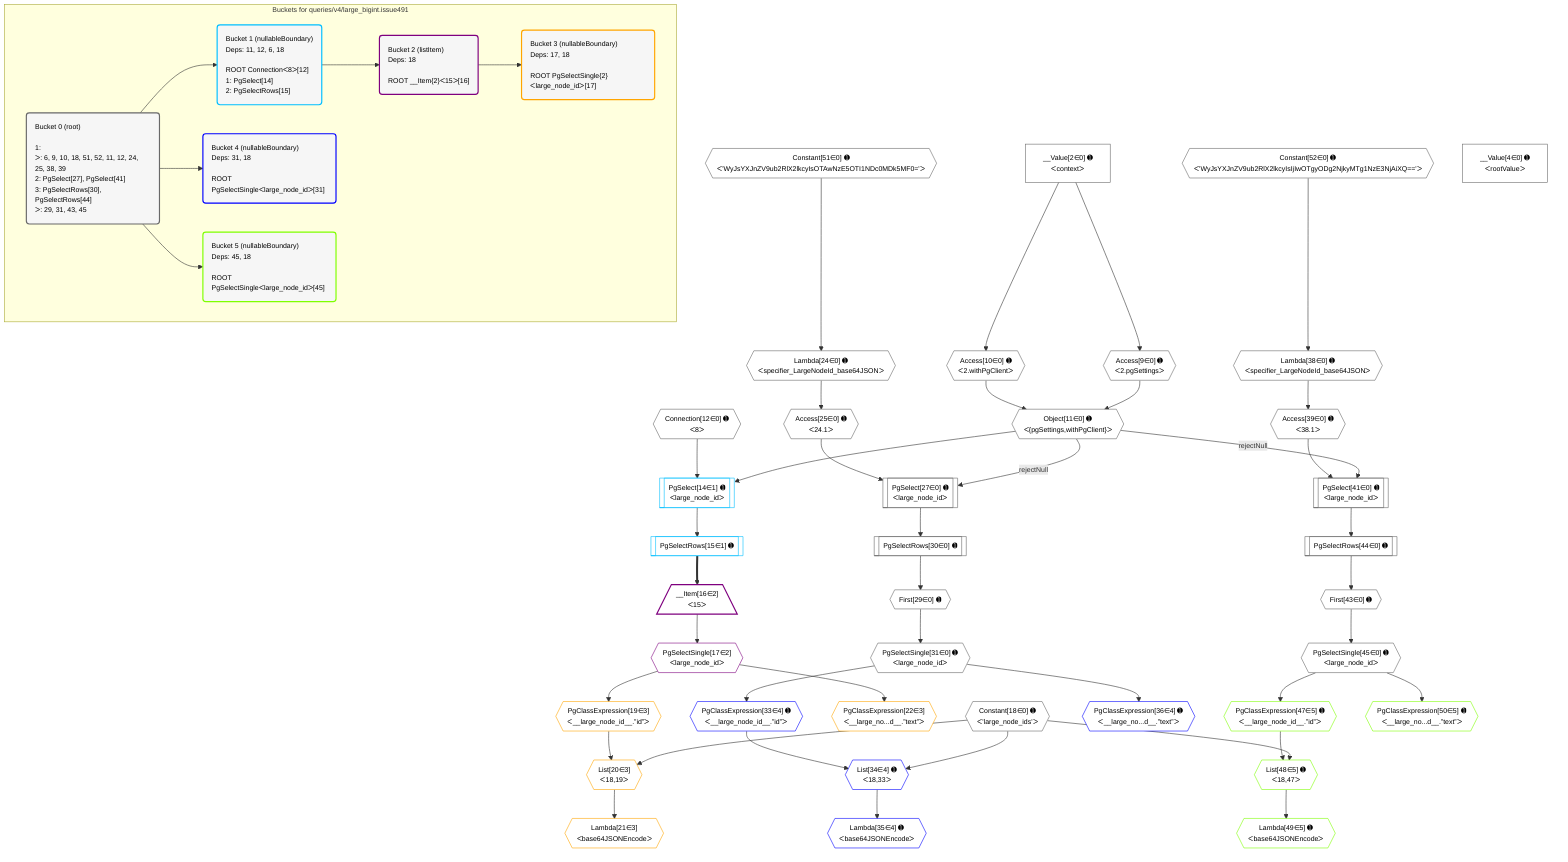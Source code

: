 %%{init: {'themeVariables': { 'fontSize': '12px'}}}%%
graph TD
    classDef path fill:#eee,stroke:#000,color:#000
    classDef plan fill:#fff,stroke-width:1px,color:#000
    classDef itemplan fill:#fff,stroke-width:2px,color:#000
    classDef unbatchedplan fill:#dff,stroke-width:1px,color:#000
    classDef sideeffectplan fill:#fcc,stroke-width:2px,color:#000
    classDef bucket fill:#f6f6f6,color:#000,stroke-width:2px,text-align:left


    %% plan dependencies
    Connection12{{"Connection[12∈0] ➊<br />ᐸ8ᐳ"}}:::plan
    Object11{{"Object[11∈0] ➊<br />ᐸ{pgSettings,withPgClient}ᐳ"}}:::plan
    Access9{{"Access[9∈0] ➊<br />ᐸ2.pgSettingsᐳ"}}:::plan
    Access10{{"Access[10∈0] ➊<br />ᐸ2.withPgClientᐳ"}}:::plan
    Access9 & Access10 --> Object11
    PgSelect27[["PgSelect[27∈0] ➊<br />ᐸlarge_node_idᐳ"]]:::plan
    Access25{{"Access[25∈0] ➊<br />ᐸ24.1ᐳ"}}:::plan
    Object11 -->|rejectNull| PgSelect27
    Access25 --> PgSelect27
    PgSelect41[["PgSelect[41∈0] ➊<br />ᐸlarge_node_idᐳ"]]:::plan
    Access39{{"Access[39∈0] ➊<br />ᐸ38.1ᐳ"}}:::plan
    Object11 -->|rejectNull| PgSelect41
    Access39 --> PgSelect41
    __Value2["__Value[2∈0] ➊<br />ᐸcontextᐳ"]:::plan
    __Value2 --> Access9
    __Value2 --> Access10
    Lambda24{{"Lambda[24∈0] ➊<br />ᐸspecifier_LargeNodeId_base64JSONᐳ"}}:::plan
    Constant51{{"Constant[51∈0] ➊<br />ᐸ'WyJsYXJnZV9ub2RlX2lkcyIsOTAwNzE5OTI1NDc0MDk5MF0='ᐳ"}}:::plan
    Constant51 --> Lambda24
    Lambda24 --> Access25
    First29{{"First[29∈0] ➊"}}:::plan
    PgSelectRows30[["PgSelectRows[30∈0] ➊"]]:::plan
    PgSelectRows30 --> First29
    PgSelect27 --> PgSelectRows30
    PgSelectSingle31{{"PgSelectSingle[31∈0] ➊<br />ᐸlarge_node_idᐳ"}}:::plan
    First29 --> PgSelectSingle31
    Lambda38{{"Lambda[38∈0] ➊<br />ᐸspecifier_LargeNodeId_base64JSONᐳ"}}:::plan
    Constant52{{"Constant[52∈0] ➊<br />ᐸ'WyJsYXJnZV9ub2RlX2lkcyIsIjIwOTgyODg2NjkyMTg1NzE3NjAiXQ=='ᐳ"}}:::plan
    Constant52 --> Lambda38
    Lambda38 --> Access39
    First43{{"First[43∈0] ➊"}}:::plan
    PgSelectRows44[["PgSelectRows[44∈0] ➊"]]:::plan
    PgSelectRows44 --> First43
    PgSelect41 --> PgSelectRows44
    PgSelectSingle45{{"PgSelectSingle[45∈0] ➊<br />ᐸlarge_node_idᐳ"}}:::plan
    First43 --> PgSelectSingle45
    __Value4["__Value[4∈0] ➊<br />ᐸrootValueᐳ"]:::plan
    Constant18{{"Constant[18∈0] ➊<br />ᐸ'large_node_ids'ᐳ"}}:::plan
    PgSelect14[["PgSelect[14∈1] ➊<br />ᐸlarge_node_idᐳ"]]:::plan
    Object11 & Connection12 --> PgSelect14
    PgSelectRows15[["PgSelectRows[15∈1] ➊"]]:::plan
    PgSelect14 --> PgSelectRows15
    __Item16[/"__Item[16∈2]<br />ᐸ15ᐳ"\]:::itemplan
    PgSelectRows15 ==> __Item16
    PgSelectSingle17{{"PgSelectSingle[17∈2]<br />ᐸlarge_node_idᐳ"}}:::plan
    __Item16 --> PgSelectSingle17
    List20{{"List[20∈3]<br />ᐸ18,19ᐳ"}}:::plan
    PgClassExpression19{{"PgClassExpression[19∈3]<br />ᐸ__large_node_id__.”id”ᐳ"}}:::plan
    Constant18 & PgClassExpression19 --> List20
    PgSelectSingle17 --> PgClassExpression19
    Lambda21{{"Lambda[21∈3]<br />ᐸbase64JSONEncodeᐳ"}}:::plan
    List20 --> Lambda21
    PgClassExpression22{{"PgClassExpression[22∈3]<br />ᐸ__large_no...d__.”text”ᐳ"}}:::plan
    PgSelectSingle17 --> PgClassExpression22
    List34{{"List[34∈4] ➊<br />ᐸ18,33ᐳ"}}:::plan
    PgClassExpression33{{"PgClassExpression[33∈4] ➊<br />ᐸ__large_node_id__.”id”ᐳ"}}:::plan
    Constant18 & PgClassExpression33 --> List34
    PgSelectSingle31 --> PgClassExpression33
    Lambda35{{"Lambda[35∈4] ➊<br />ᐸbase64JSONEncodeᐳ"}}:::plan
    List34 --> Lambda35
    PgClassExpression36{{"PgClassExpression[36∈4] ➊<br />ᐸ__large_no...d__.”text”ᐳ"}}:::plan
    PgSelectSingle31 --> PgClassExpression36
    List48{{"List[48∈5] ➊<br />ᐸ18,47ᐳ"}}:::plan
    PgClassExpression47{{"PgClassExpression[47∈5] ➊<br />ᐸ__large_node_id__.”id”ᐳ"}}:::plan
    Constant18 & PgClassExpression47 --> List48
    PgSelectSingle45 --> PgClassExpression47
    Lambda49{{"Lambda[49∈5] ➊<br />ᐸbase64JSONEncodeᐳ"}}:::plan
    List48 --> Lambda49
    PgClassExpression50{{"PgClassExpression[50∈5] ➊<br />ᐸ__large_no...d__.”text”ᐳ"}}:::plan
    PgSelectSingle45 --> PgClassExpression50

    %% define steps

    subgraph "Buckets for queries/v4/large_bigint.issue491"
    Bucket0("Bucket 0 (root)<br /><br />1: <br />ᐳ: 6, 9, 10, 18, 51, 52, 11, 12, 24, 25, 38, 39<br />2: PgSelect[27], PgSelect[41]<br />3: PgSelectRows[30], PgSelectRows[44]<br />ᐳ: 29, 31, 43, 45"):::bucket
    classDef bucket0 stroke:#696969
    class Bucket0,__Value2,__Value4,Access9,Access10,Object11,Connection12,Constant18,Lambda24,Access25,PgSelect27,First29,PgSelectRows30,PgSelectSingle31,Lambda38,Access39,PgSelect41,First43,PgSelectRows44,PgSelectSingle45,Constant51,Constant52 bucket0
    Bucket1("Bucket 1 (nullableBoundary)<br />Deps: 11, 12, 6, 18<br /><br />ROOT Connectionᐸ8ᐳ[12]<br />1: PgSelect[14]<br />2: PgSelectRows[15]"):::bucket
    classDef bucket1 stroke:#00bfff
    class Bucket1,PgSelect14,PgSelectRows15 bucket1
    Bucket2("Bucket 2 (listItem)<br />Deps: 18<br /><br />ROOT __Item{2}ᐸ15ᐳ[16]"):::bucket
    classDef bucket2 stroke:#7f007f
    class Bucket2,__Item16,PgSelectSingle17 bucket2
    Bucket3("Bucket 3 (nullableBoundary)<br />Deps: 17, 18<br /><br />ROOT PgSelectSingle{2}ᐸlarge_node_idᐳ[17]"):::bucket
    classDef bucket3 stroke:#ffa500
    class Bucket3,PgClassExpression19,List20,Lambda21,PgClassExpression22 bucket3
    Bucket4("Bucket 4 (nullableBoundary)<br />Deps: 31, 18<br /><br />ROOT PgSelectSingleᐸlarge_node_idᐳ[31]"):::bucket
    classDef bucket4 stroke:#0000ff
    class Bucket4,PgClassExpression33,List34,Lambda35,PgClassExpression36 bucket4
    Bucket5("Bucket 5 (nullableBoundary)<br />Deps: 45, 18<br /><br />ROOT PgSelectSingleᐸlarge_node_idᐳ[45]"):::bucket
    classDef bucket5 stroke:#7fff00
    class Bucket5,PgClassExpression47,List48,Lambda49,PgClassExpression50 bucket5
    Bucket0 --> Bucket1 & Bucket4 & Bucket5
    Bucket1 --> Bucket2
    Bucket2 --> Bucket3
    end